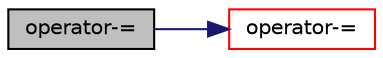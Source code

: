 digraph "operator-="
{
  bgcolor="transparent";
  edge [fontname="Helvetica",fontsize="10",labelfontname="Helvetica",labelfontsize="10"];
  node [fontname="Helvetica",fontsize="10",shape=record];
  rankdir="LR";
  Node6570 [label="operator-=",height=0.2,width=0.4,color="black", fillcolor="grey75", style="filled", fontcolor="black"];
  Node6570 -> Node6571 [color="midnightblue",fontsize="10",style="solid",fontname="Helvetica"];
  Node6571 [label="operator-=",height=0.2,width=0.4,color="red",URL="$a23173.html#a02b5ab6b6deba7735837707b7fe71638"];
}

